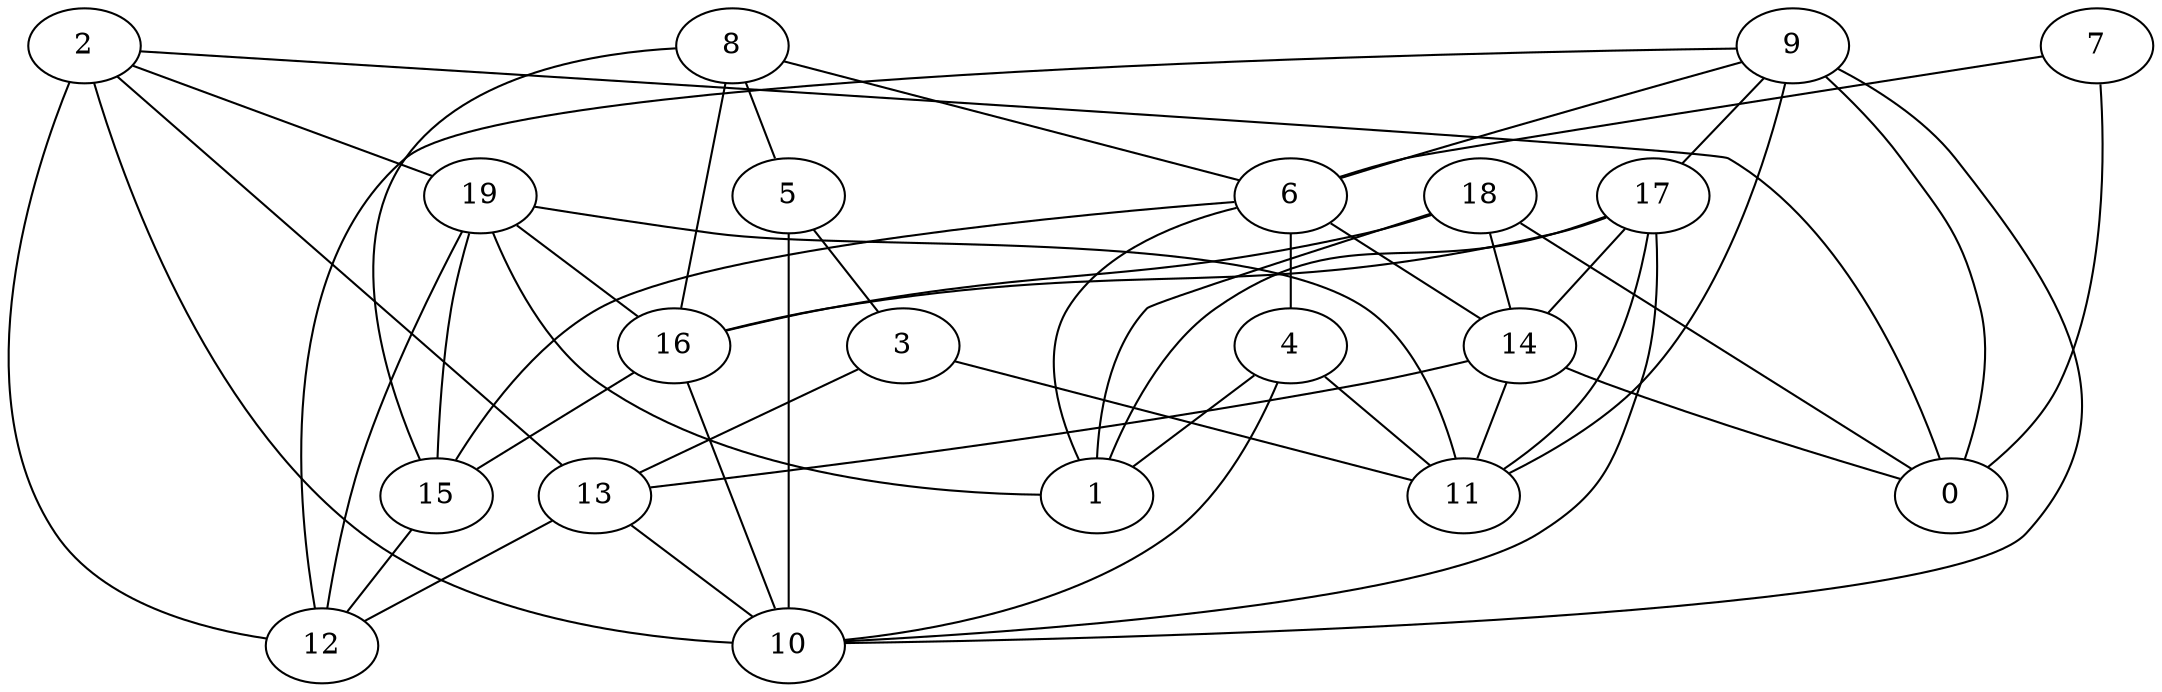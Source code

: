 digraph GG_graph {

subgraph G_graph {
edge [color = black]
"8" -> "6" [dir = none]
"13" -> "12" [dir = none]
"2" -> "10" [dir = none]
"2" -> "19" [dir = none]
"18" -> "0" [dir = none]
"18" -> "16" [dir = none]
"5" -> "3" [dir = none]
"5" -> "10" [dir = none]
"9" -> "11" [dir = none]
"9" -> "12" [dir = none]
"9" -> "6" [dir = none]
"9" -> "10" [dir = none]
"19" -> "15" [dir = none]
"19" -> "1" [dir = none]
"19" -> "16" [dir = none]
"6" -> "14" [dir = none]
"6" -> "4" [dir = none]
"17" -> "16" [dir = none]
"7" -> "0" [dir = none]
"16" -> "10" [dir = none]
"3" -> "13" [dir = none]
"6" -> "1" [dir = none]
"6" -> "15" [dir = none]
"7" -> "6" [dir = none]
"8" -> "16" [dir = none]
"17" -> "14" [dir = none]
"15" -> "12" [dir = none]
"2" -> "12" [dir = none]
"9" -> "17" [dir = none]
"14" -> "0" [dir = none]
"2" -> "13" [dir = none]
"18" -> "14" [dir = none]
"13" -> "10" [dir = none]
"8" -> "15" [dir = none]
"4" -> "1" [dir = none]
"14" -> "13" [dir = none]
"14" -> "11" [dir = none]
"19" -> "12" [dir = none]
"17" -> "1" [dir = none]
"17" -> "11" [dir = none]
"2" -> "0" [dir = none]
"4" -> "10" [dir = none]
"3" -> "11" [dir = none]
"19" -> "11" [dir = none]
"9" -> "0" [dir = none]
"16" -> "15" [dir = none]
"17" -> "10" [dir = none]
"8" -> "5" [dir = none]
"18" -> "1" [dir = none]
"4" -> "11" [dir = none]
}

}
